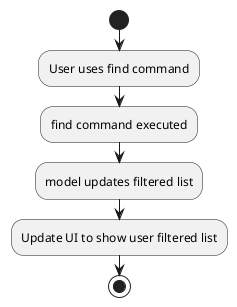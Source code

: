 @startuml
start
:User uses find command;

'Since the beta syntax does not support placing the condition outside the
'diamond we place it as the true branch instead.

:find command executed;
:model updates filtered list;
:Update UI to show user filtered list;
stop
@enduml

